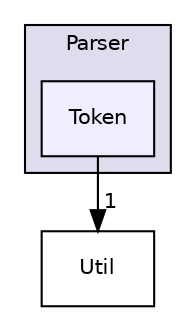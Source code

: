 digraph "src/REPL/Parser/Token" {
  compound=true
  node [ fontsize="10", fontname="Helvetica"];
  edge [ labelfontsize="10", labelfontname="Helvetica"];
  subgraph clusterdir_231fcdc1c2f7ecfe77d99c1327d245cc {
    graph [ bgcolor="#ddddee", pencolor="black", label="Parser" fontname="Helvetica", fontsize="10", URL="dir_231fcdc1c2f7ecfe77d99c1327d245cc.html"]
  dir_fac56b8bd9253a04d04ff2ea8c64c630 [shape=box, label="Token", style="filled", fillcolor="#eeeeff", pencolor="black", URL="dir_fac56b8bd9253a04d04ff2ea8c64c630.html"];
  }
  dir_3e37c3eecdc42aac03248fab5c81cb58 [shape=box label="Util" URL="dir_3e37c3eecdc42aac03248fab5c81cb58.html"];
  dir_fac56b8bd9253a04d04ff2ea8c64c630->dir_3e37c3eecdc42aac03248fab5c81cb58 [headlabel="1", labeldistance=1.5 headhref="dir_000007_000010.html"];
}

